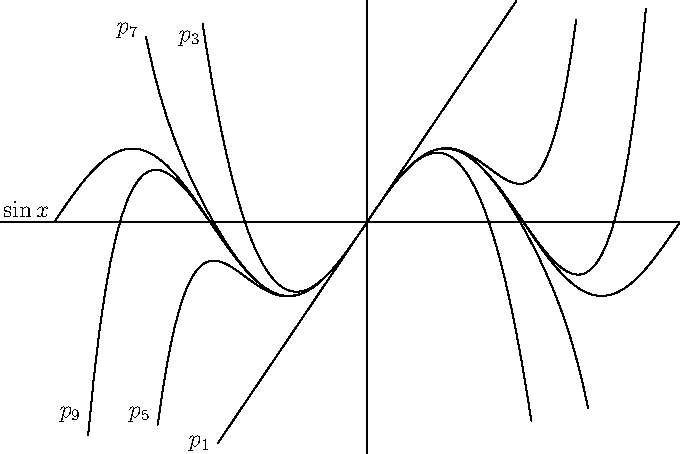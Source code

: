 size(12cm,8cm,IgnoreAspect);
import graph;
yaxis();
xaxis();

real f(real x) {return sin(x);}

draw(graph(f,-2*pi,2*pi));

real f1(real x) {return x;}
real f2(real x) {return x - (x^3)/(6);}
real f3(real x) {return x - (x^3)/(6) + (x^5)/(120);}
real f4(real x) {return x - (x^3)/(6) + (x^5)/(120) -
(x^7)/(5040);}
real f5(real x) {return x - (x^3)/(6) + (x^5)/(120) -
(x^7)/(5040) + (x^9)/(362800);}

draw(graph(f1,-3,3));
draw(graph(f2,-3.3,3.3));
draw(graph(f3,-4.2,4.2));
draw(graph(f4,-4.44,4.44));
draw(graph(f5,-5.6,5.6));

label("$p_1$",(-3,-3),W);
label("$p_3$",(-3.2,2.5),W);
label("$p_5$",(-4.2,-2.6),W);
label("$p_7$",(-4.44,2.6),W);
label("$p_9$",(-5.6,-2.6),W);
label("$\sin x$",(-2*pi,0),NW);
